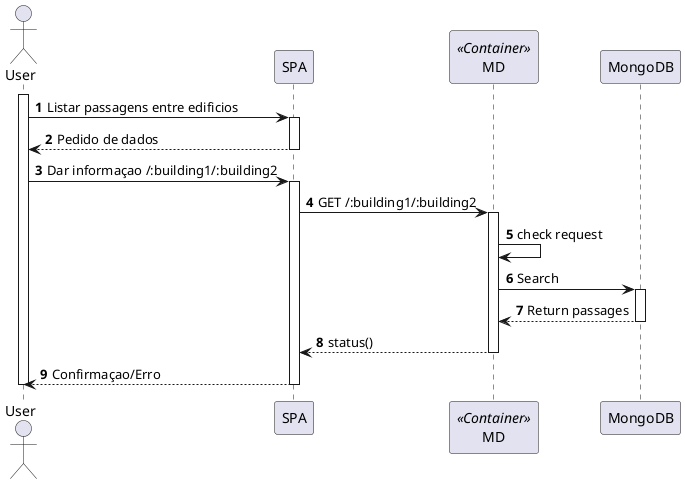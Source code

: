 @startuml
'https://plantuml.com/sequence-diagram

autonumber

actor User
participant SPA
participant MD <<Container>>
participant MongoDB

activate User
User -> SPA : Listar passagens entre edificios
activate SPA
SPA --> User : Pedido de dados
deactivate SPA
User -> SPA : Dar informaçao /:building1/:building2
activate SPA
SPA -> MD : GET /:building1/:building2
activate MD
MD -> MD : check request
MD -> MongoDB : Search
activate MongoDB
MongoDB --> MD : Return passages
deactivate MongoDB
MD --> SPA : status()
deactivate MD
SPA --> User : Confirmaçao/Erro
deactivate SPA
deactivate User
@enduml